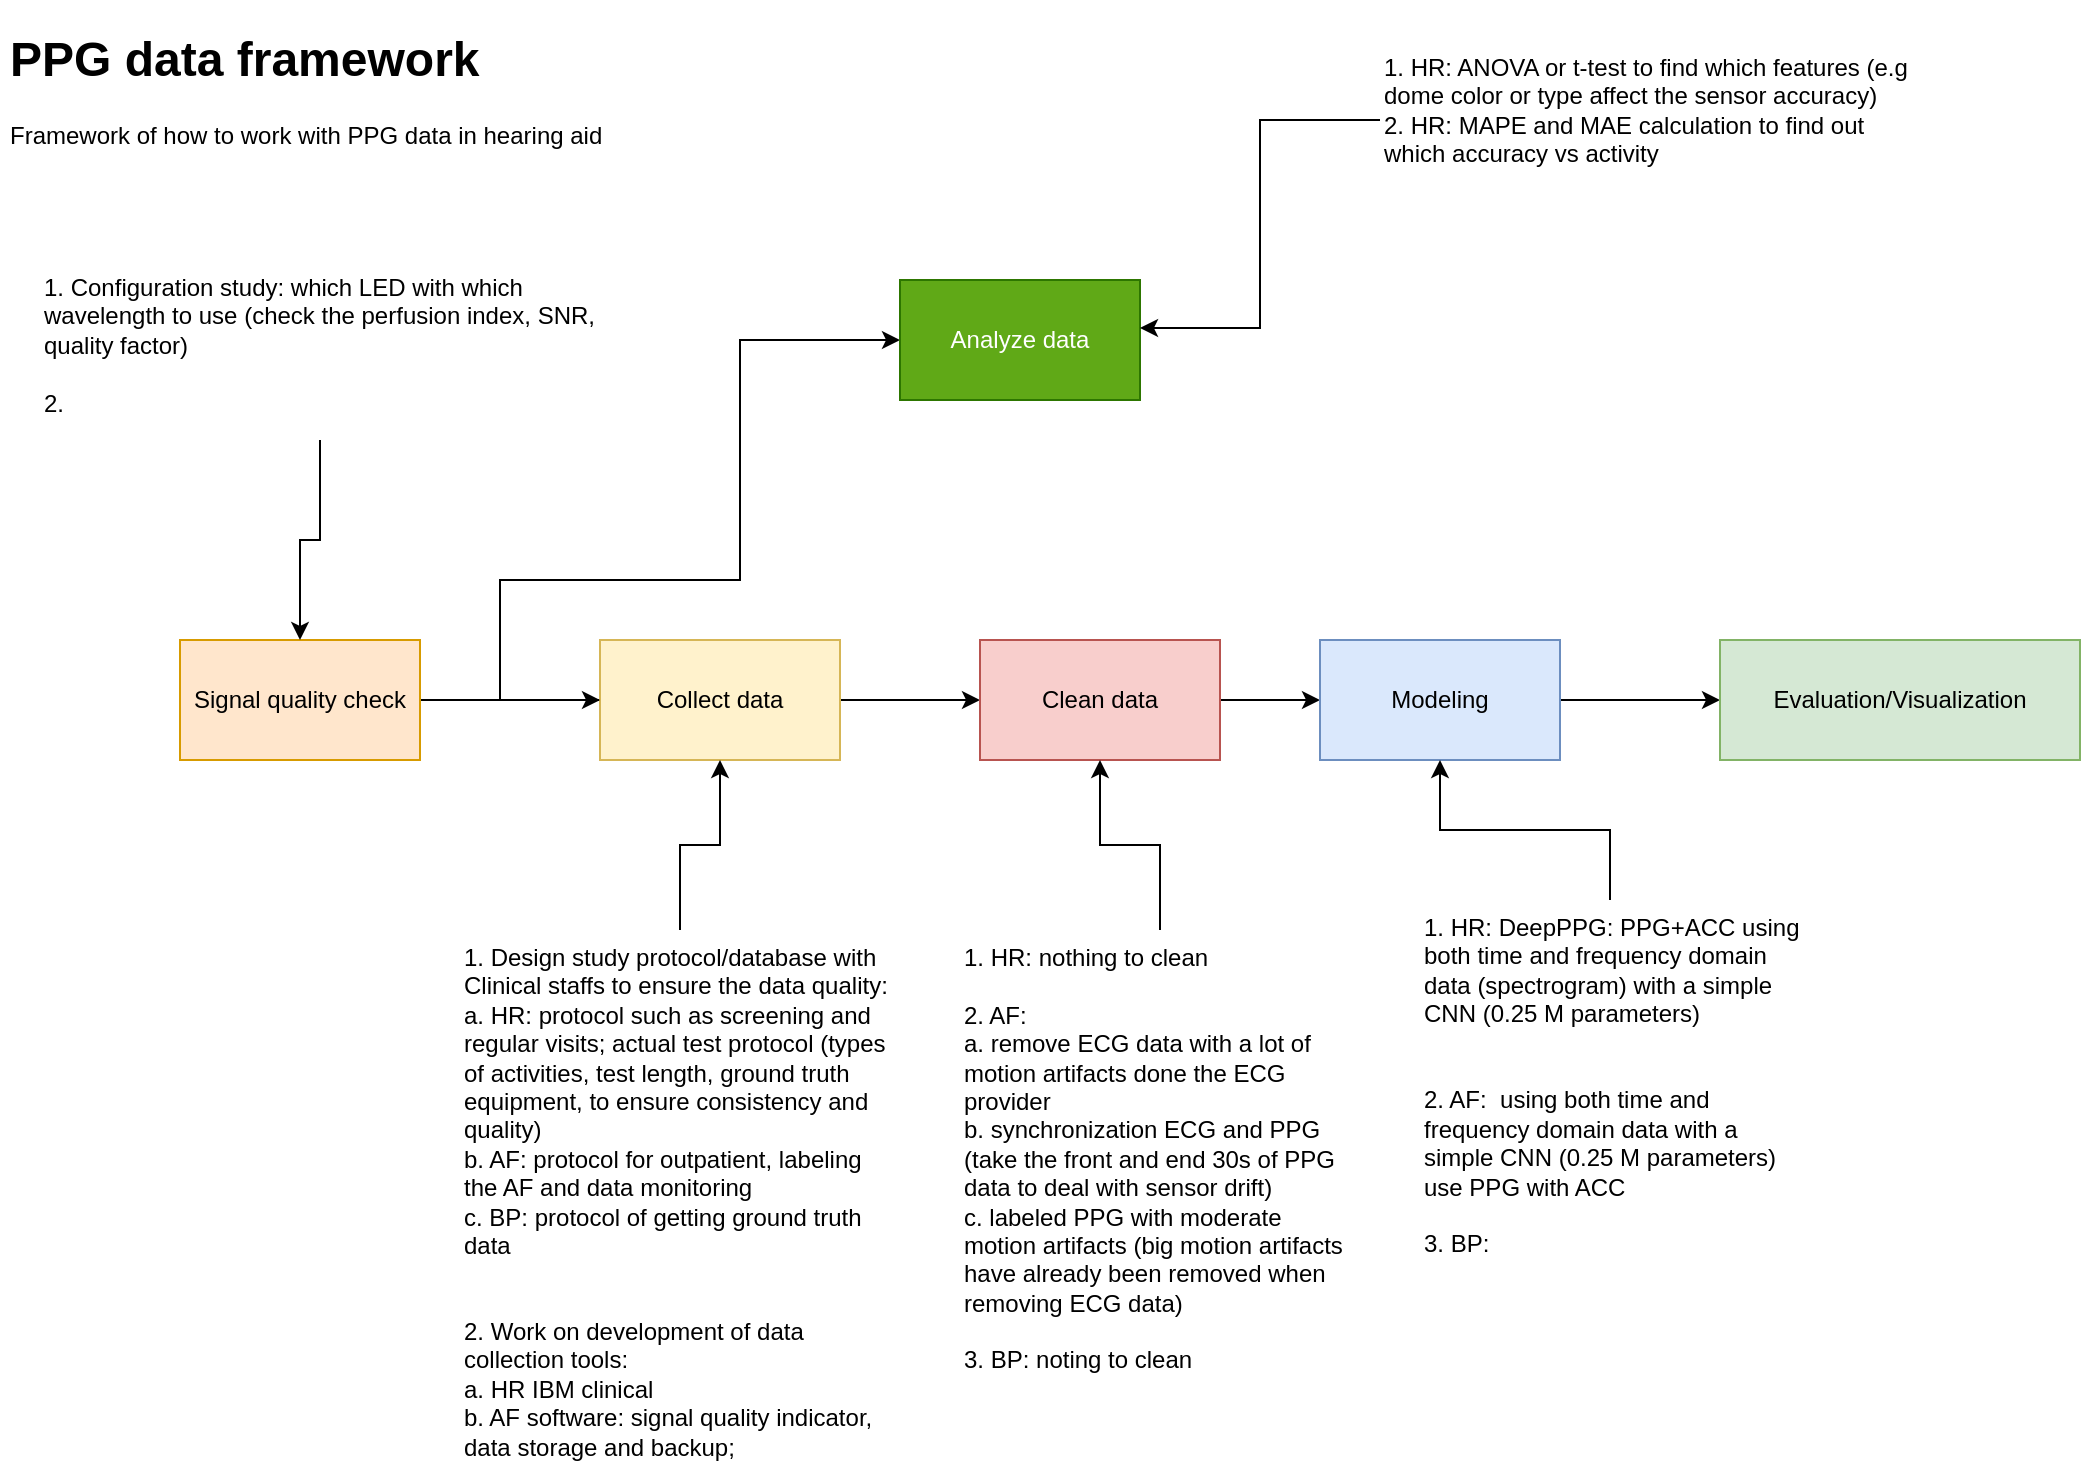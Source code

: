<mxfile version="14.2.7" type="github">
  <diagram id="YiRZ1j0kCXhuioVK4hL9" name="Page-1">
    <mxGraphModel dx="1422" dy="762" grid="1" gridSize="10" guides="1" tooltips="1" connect="1" arrows="1" fold="1" page="1" pageScale="1" pageWidth="1100" pageHeight="850" math="0" shadow="0">
      <root>
        <mxCell id="0" />
        <mxCell id="1" parent="0" />
        <mxCell id="nhHmiD-vkU7_qff4OOfj-3" value="" style="edgeStyle=orthogonalEdgeStyle;rounded=0;orthogonalLoop=1;jettySize=auto;html=1;" edge="1" parent="1" source="nhHmiD-vkU7_qff4OOfj-1" target="nhHmiD-vkU7_qff4OOfj-2">
          <mxGeometry relative="1" as="geometry" />
        </mxCell>
        <mxCell id="nhHmiD-vkU7_qff4OOfj-16" style="edgeStyle=orthogonalEdgeStyle;rounded=0;orthogonalLoop=1;jettySize=auto;html=1;entryX=0;entryY=0.5;entryDx=0;entryDy=0;exitX=1;exitY=0.5;exitDx=0;exitDy=0;" edge="1" parent="1" source="nhHmiD-vkU7_qff4OOfj-1" target="nhHmiD-vkU7_qff4OOfj-4">
          <mxGeometry relative="1" as="geometry">
            <Array as="points">
              <mxPoint x="260" y="350" />
              <mxPoint x="260" y="290" />
              <mxPoint x="380" y="290" />
              <mxPoint x="380" y="170" />
            </Array>
          </mxGeometry>
        </mxCell>
        <mxCell id="nhHmiD-vkU7_qff4OOfj-1" value="Collect data" style="rounded=0;whiteSpace=wrap;html=1;fillColor=#fff2cc;strokeColor=#d6b656;" vertex="1" parent="1">
          <mxGeometry x="310" y="320" width="120" height="60" as="geometry" />
        </mxCell>
        <mxCell id="nhHmiD-vkU7_qff4OOfj-5" value="" style="edgeStyle=orthogonalEdgeStyle;rounded=0;orthogonalLoop=1;jettySize=auto;html=1;entryX=0;entryY=0.5;entryDx=0;entryDy=0;" edge="1" parent="1" source="nhHmiD-vkU7_qff4OOfj-2" target="nhHmiD-vkU7_qff4OOfj-6">
          <mxGeometry relative="1" as="geometry">
            <mxPoint x="470" y="350" as="targetPoint" />
          </mxGeometry>
        </mxCell>
        <mxCell id="nhHmiD-vkU7_qff4OOfj-2" value="Clean data" style="rounded=0;whiteSpace=wrap;html=1;fillColor=#f8cecc;strokeColor=#b85450;" vertex="1" parent="1">
          <mxGeometry x="500" y="320" width="120" height="60" as="geometry" />
        </mxCell>
        <mxCell id="nhHmiD-vkU7_qff4OOfj-4" value="Analyze data" style="rounded=0;whiteSpace=wrap;html=1;fillColor=#60a917;strokeColor=#2D7600;fontColor=#ffffff;" vertex="1" parent="1">
          <mxGeometry x="460" y="140" width="120" height="60" as="geometry" />
        </mxCell>
        <mxCell id="nhHmiD-vkU7_qff4OOfj-12" value="" style="edgeStyle=orthogonalEdgeStyle;rounded=0;orthogonalLoop=1;jettySize=auto;html=1;" edge="1" parent="1" source="nhHmiD-vkU7_qff4OOfj-6" target="nhHmiD-vkU7_qff4OOfj-11">
          <mxGeometry relative="1" as="geometry" />
        </mxCell>
        <mxCell id="nhHmiD-vkU7_qff4OOfj-6" value="Modeling" style="rounded=0;whiteSpace=wrap;html=1;fillColor=#dae8fc;strokeColor=#6c8ebf;" vertex="1" parent="1">
          <mxGeometry x="670" y="320" width="120" height="60" as="geometry" />
        </mxCell>
        <mxCell id="nhHmiD-vkU7_qff4OOfj-9" style="edgeStyle=orthogonalEdgeStyle;rounded=0;orthogonalLoop=1;jettySize=auto;html=1;" edge="1" parent="1" source="nhHmiD-vkU7_qff4OOfj-8" target="nhHmiD-vkU7_qff4OOfj-1">
          <mxGeometry relative="1" as="geometry" />
        </mxCell>
        <mxCell id="nhHmiD-vkU7_qff4OOfj-8" value="1. Design study protocol/database with Clinical staffs to ensure the data quality:&lt;br&gt;a. HR: protocol such as screening and regular visits; actual test protocol (types of activities, test length, ground truth equipment, to ensure consistency and quality)&lt;br&gt;b. AF: protocol for outpatient, labeling the AF and data monitoring&lt;br&gt;c. BP: protocol of getting ground truth data&lt;br&gt;&lt;br&gt;&lt;br&gt;2. Work on development of data collection tools:&lt;br&gt;a. HR IBM clinical&lt;br&gt;b. AF software: signal quality indicator, data storage and backup;&amp;nbsp;" style="text;html=1;strokeColor=none;fillColor=none;align=left;verticalAlign=top;whiteSpace=wrap;rounded=0;" vertex="1" parent="1">
          <mxGeometry x="240" y="465" width="220" height="250" as="geometry" />
        </mxCell>
        <mxCell id="nhHmiD-vkU7_qff4OOfj-13" value="" style="edgeStyle=orthogonalEdgeStyle;rounded=0;orthogonalLoop=1;jettySize=auto;html=1;" edge="1" parent="1" source="nhHmiD-vkU7_qff4OOfj-10" target="nhHmiD-vkU7_qff4OOfj-6">
          <mxGeometry relative="1" as="geometry" />
        </mxCell>
        <mxCell id="nhHmiD-vkU7_qff4OOfj-10" value="1. HR: DeepPPG: PPG+ACC using both time and frequency domain data (spectrogram) with a simple CNN (0.25 M parameters)&lt;br&gt;&lt;br&gt;&lt;br&gt;2. AF:&amp;nbsp; using both time and frequency domain data with a simple CNN (0.25 M parameters)&lt;br&gt;use PPG with ACC&amp;nbsp;&lt;br&gt;&lt;br&gt;3. BP:&amp;nbsp;" style="text;html=1;strokeColor=none;fillColor=none;align=left;verticalAlign=top;whiteSpace=wrap;rounded=0;" vertex="1" parent="1">
          <mxGeometry x="720" y="450" width="190" height="240" as="geometry" />
        </mxCell>
        <mxCell id="nhHmiD-vkU7_qff4OOfj-11" value="Evaluation/Visualization" style="rounded=0;whiteSpace=wrap;html=1;fillColor=#d5e8d4;strokeColor=#82b366;" vertex="1" parent="1">
          <mxGeometry x="870" y="320" width="180" height="60" as="geometry" />
        </mxCell>
        <mxCell id="nhHmiD-vkU7_qff4OOfj-15" value="" style="edgeStyle=orthogonalEdgeStyle;rounded=0;orthogonalLoop=1;jettySize=auto;html=1;" edge="1" parent="1" source="nhHmiD-vkU7_qff4OOfj-14" target="nhHmiD-vkU7_qff4OOfj-2">
          <mxGeometry relative="1" as="geometry" />
        </mxCell>
        <mxCell id="nhHmiD-vkU7_qff4OOfj-14" value="1. HR: nothing to clean&amp;nbsp;&lt;br&gt;&lt;br&gt;2. AF:&lt;br&gt;a. remove ECG data with a lot of motion artifacts done the ECG provider&lt;br&gt;b. synchronization ECG and PPG (take the front and end 30s of PPG data to deal with sensor drift)&lt;br&gt;c. labeled PPG with moderate motion artifacts (big motion artifacts have already been removed when removing ECG data)&lt;br&gt;&lt;br&gt;3. BP: noting to clean" style="text;html=1;strokeColor=none;fillColor=none;align=left;verticalAlign=top;whiteSpace=wrap;rounded=0;" vertex="1" parent="1">
          <mxGeometry x="490" y="465" width="200" height="190" as="geometry" />
        </mxCell>
        <mxCell id="nhHmiD-vkU7_qff4OOfj-18" style="edgeStyle=orthogonalEdgeStyle;rounded=0;orthogonalLoop=1;jettySize=auto;html=1;" edge="1" parent="1" source="nhHmiD-vkU7_qff4OOfj-17" target="nhHmiD-vkU7_qff4OOfj-1">
          <mxGeometry relative="1" as="geometry" />
        </mxCell>
        <mxCell id="nhHmiD-vkU7_qff4OOfj-17" value="Signal quality check" style="rounded=0;whiteSpace=wrap;html=1;fillColor=#ffe6cc;strokeColor=#d79b00;" vertex="1" parent="1">
          <mxGeometry x="100" y="320" width="120" height="60" as="geometry" />
        </mxCell>
        <mxCell id="nhHmiD-vkU7_qff4OOfj-20" style="edgeStyle=orthogonalEdgeStyle;rounded=0;orthogonalLoop=1;jettySize=auto;html=1;entryX=1;entryY=0.4;entryDx=0;entryDy=0;entryPerimeter=0;" edge="1" parent="1" source="nhHmiD-vkU7_qff4OOfj-19" target="nhHmiD-vkU7_qff4OOfj-4">
          <mxGeometry relative="1" as="geometry" />
        </mxCell>
        <mxCell id="nhHmiD-vkU7_qff4OOfj-19" value="1. HR: ANOVA or t-test to find which features (e.g dome color or type affect the sensor accuracy)&lt;br&gt;2. HR: MAPE and MAE calculation to find out which accuracy vs activity&lt;br&gt;" style="text;html=1;strokeColor=none;fillColor=none;align=left;verticalAlign=top;whiteSpace=wrap;rounded=0;" vertex="1" parent="1">
          <mxGeometry x="700" y="20" width="270" height="80" as="geometry" />
        </mxCell>
        <mxCell id="nhHmiD-vkU7_qff4OOfj-22" style="edgeStyle=orthogonalEdgeStyle;rounded=0;orthogonalLoop=1;jettySize=auto;html=1;" edge="1" parent="1" source="nhHmiD-vkU7_qff4OOfj-21" target="nhHmiD-vkU7_qff4OOfj-17">
          <mxGeometry relative="1" as="geometry" />
        </mxCell>
        <mxCell id="nhHmiD-vkU7_qff4OOfj-21" value="1. Configuration study: which LED with which wavelength to use (check the perfusion index, SNR, quality factor)&lt;br&gt;&lt;br&gt;2.&amp;nbsp;" style="text;html=1;strokeColor=none;fillColor=none;align=left;verticalAlign=top;whiteSpace=wrap;rounded=0;" vertex="1" parent="1">
          <mxGeometry x="30" y="130" width="280" height="90" as="geometry" />
        </mxCell>
        <mxCell id="nhHmiD-vkU7_qff4OOfj-28" value="&lt;h1&gt;PPG data framework&lt;/h1&gt;&lt;p&gt;Framework of how to work with PPG data in hearing aid&lt;/p&gt;" style="text;html=1;strokeColor=none;fillColor=none;spacing=5;spacingTop=-20;whiteSpace=wrap;overflow=hidden;rounded=0;align=left;" vertex="1" parent="1">
          <mxGeometry x="10" y="10" width="350" height="120" as="geometry" />
        </mxCell>
      </root>
    </mxGraphModel>
  </diagram>
</mxfile>
